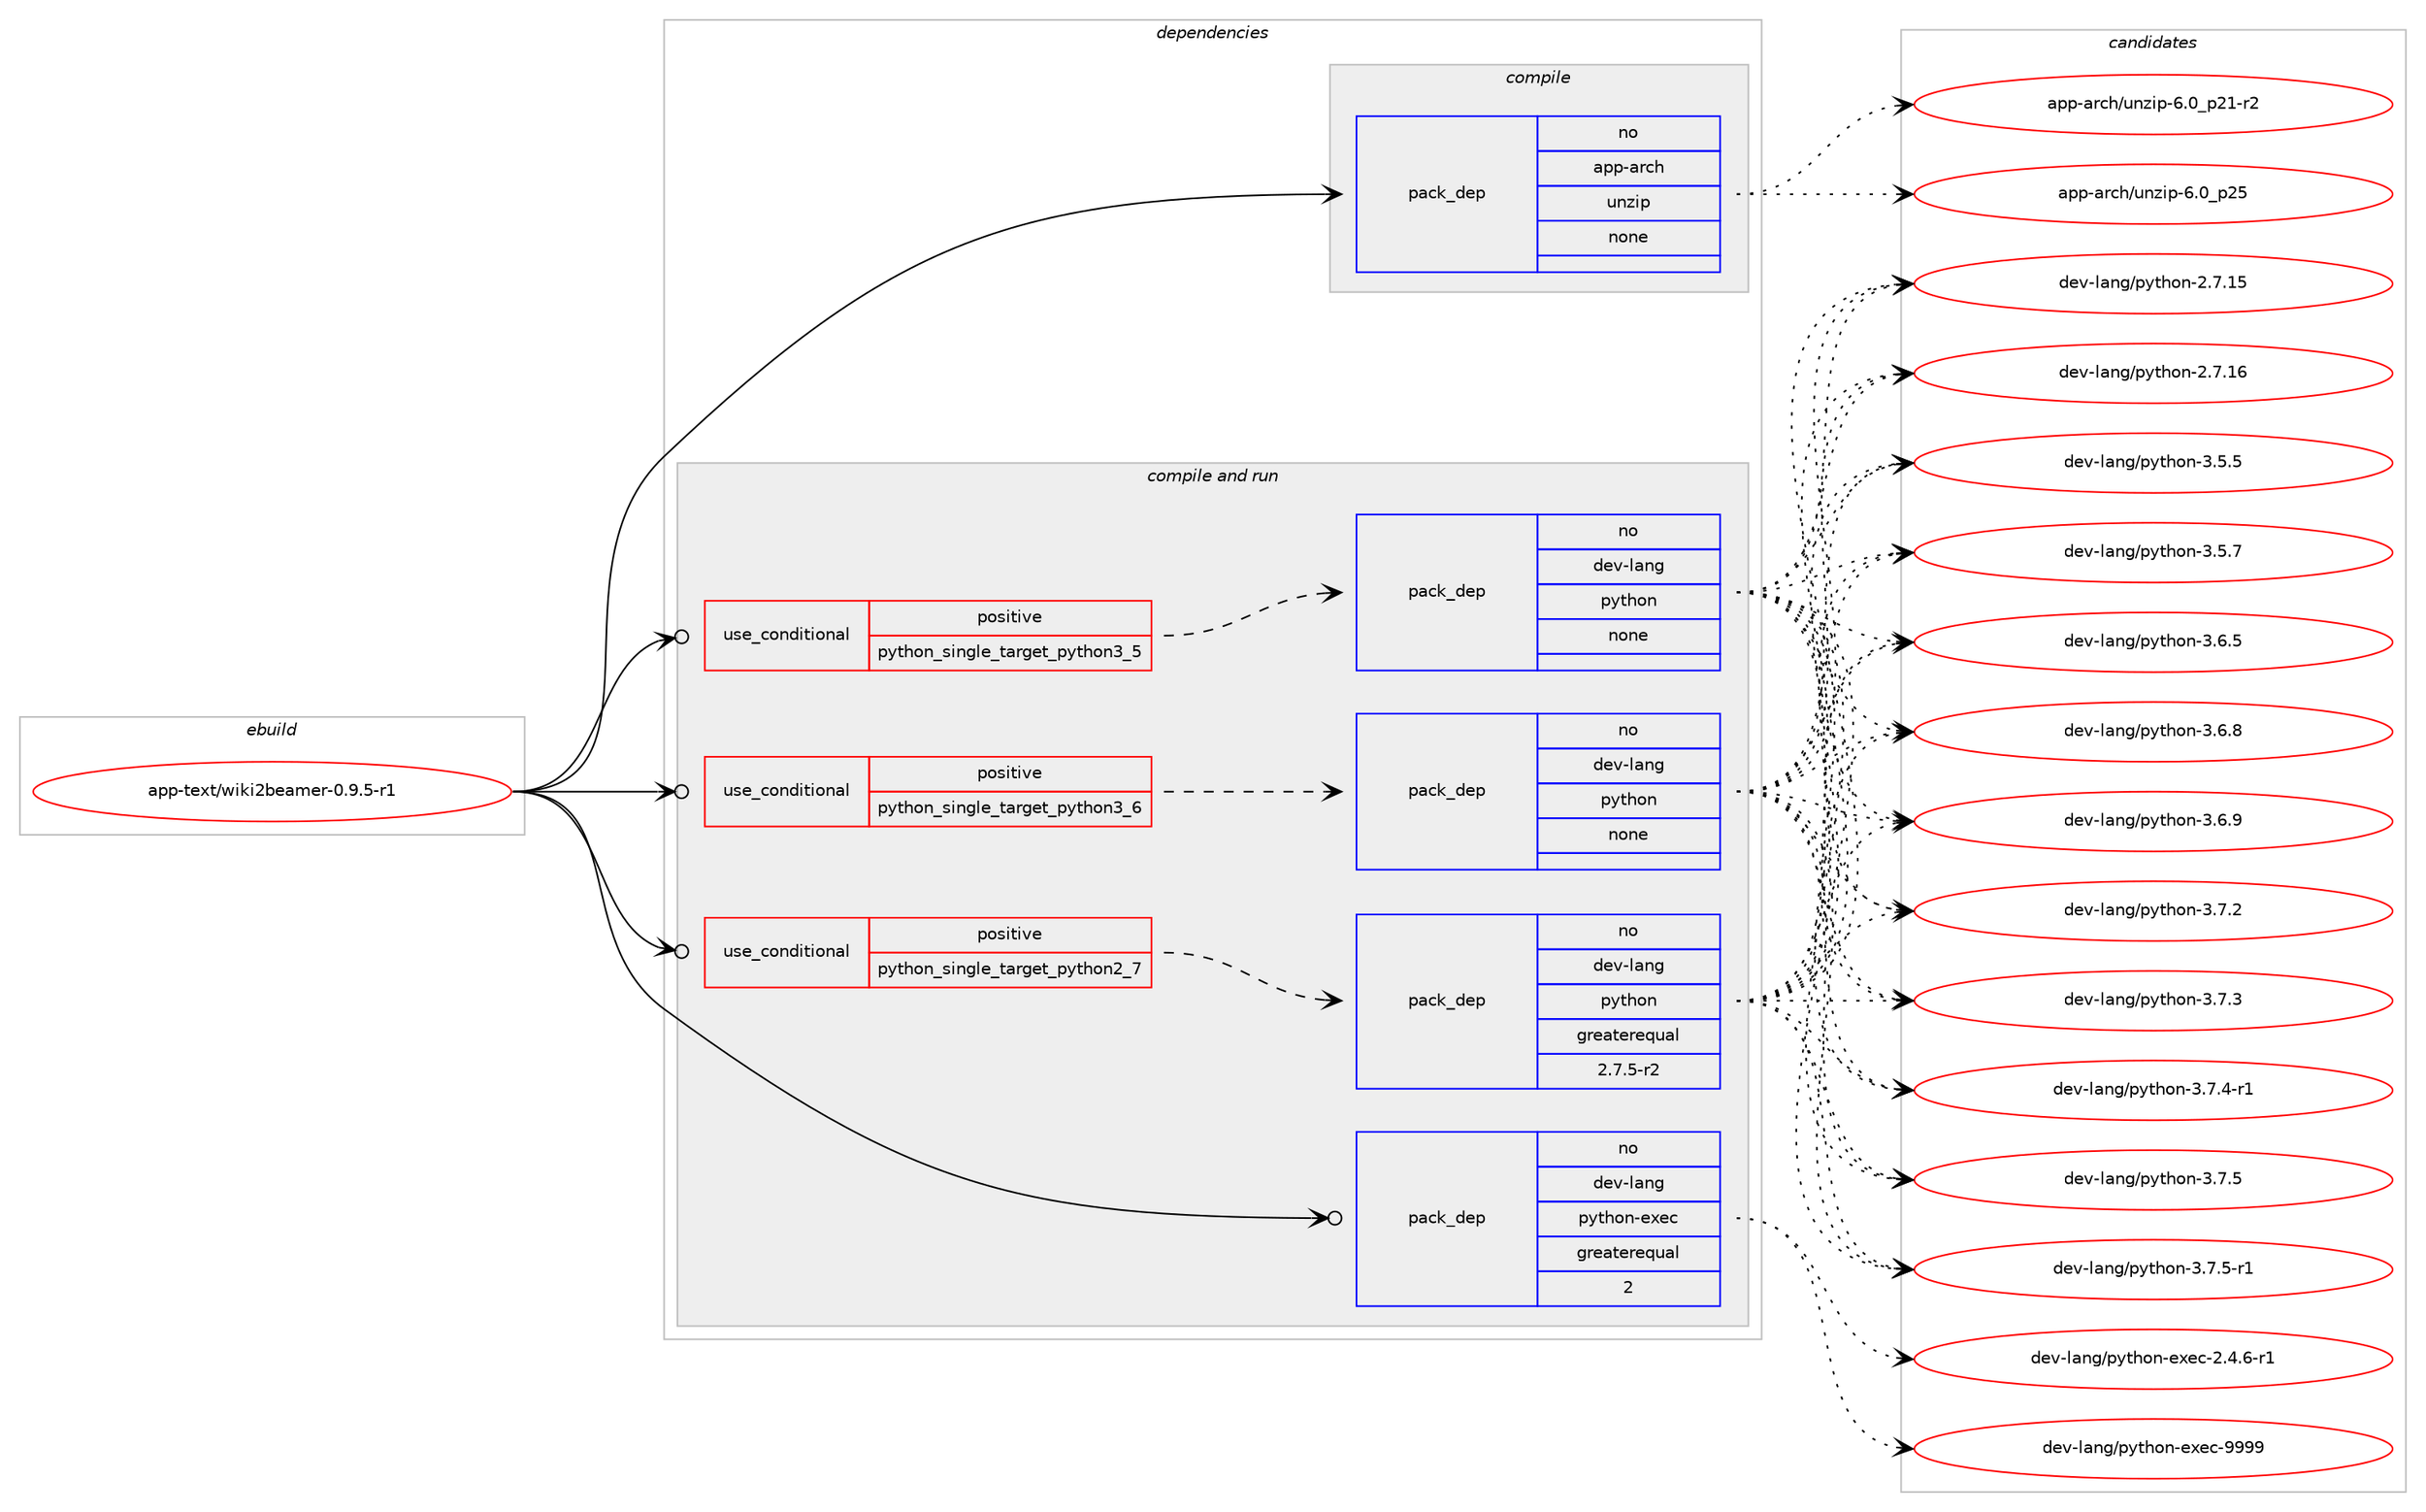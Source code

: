 digraph prolog {

# *************
# Graph options
# *************

newrank=true;
concentrate=true;
compound=true;
graph [rankdir=LR,fontname=Helvetica,fontsize=10,ranksep=1.5];#, ranksep=2.5, nodesep=0.2];
edge  [arrowhead=vee];
node  [fontname=Helvetica,fontsize=10];

# **********
# The ebuild
# **********

subgraph cluster_leftcol {
color=gray;
rank=same;
label=<<i>ebuild</i>>;
id [label="app-text/wiki2beamer-0.9.5-r1", color=red, width=4, href="../app-text/wiki2beamer-0.9.5-r1.svg"];
}

# ****************
# The dependencies
# ****************

subgraph cluster_midcol {
color=gray;
label=<<i>dependencies</i>>;
subgraph cluster_compile {
fillcolor="#eeeeee";
style=filled;
label=<<i>compile</i>>;
subgraph pack381530 {
dependency512914 [label=<<TABLE BORDER="0" CELLBORDER="1" CELLSPACING="0" CELLPADDING="4" WIDTH="220"><TR><TD ROWSPAN="6" CELLPADDING="30">pack_dep</TD></TR><TR><TD WIDTH="110">no</TD></TR><TR><TD>app-arch</TD></TR><TR><TD>unzip</TD></TR><TR><TD>none</TD></TR><TR><TD></TD></TR></TABLE>>, shape=none, color=blue];
}
id:e -> dependency512914:w [weight=20,style="solid",arrowhead="vee"];
}
subgraph cluster_compileandrun {
fillcolor="#eeeeee";
style=filled;
label=<<i>compile and run</i>>;
subgraph cond122096 {
dependency512915 [label=<<TABLE BORDER="0" CELLBORDER="1" CELLSPACING="0" CELLPADDING="4"><TR><TD ROWSPAN="3" CELLPADDING="10">use_conditional</TD></TR><TR><TD>positive</TD></TR><TR><TD>python_single_target_python2_7</TD></TR></TABLE>>, shape=none, color=red];
subgraph pack381531 {
dependency512916 [label=<<TABLE BORDER="0" CELLBORDER="1" CELLSPACING="0" CELLPADDING="4" WIDTH="220"><TR><TD ROWSPAN="6" CELLPADDING="30">pack_dep</TD></TR><TR><TD WIDTH="110">no</TD></TR><TR><TD>dev-lang</TD></TR><TR><TD>python</TD></TR><TR><TD>greaterequal</TD></TR><TR><TD>2.7.5-r2</TD></TR></TABLE>>, shape=none, color=blue];
}
dependency512915:e -> dependency512916:w [weight=20,style="dashed",arrowhead="vee"];
}
id:e -> dependency512915:w [weight=20,style="solid",arrowhead="odotvee"];
subgraph cond122097 {
dependency512917 [label=<<TABLE BORDER="0" CELLBORDER="1" CELLSPACING="0" CELLPADDING="4"><TR><TD ROWSPAN="3" CELLPADDING="10">use_conditional</TD></TR><TR><TD>positive</TD></TR><TR><TD>python_single_target_python3_5</TD></TR></TABLE>>, shape=none, color=red];
subgraph pack381532 {
dependency512918 [label=<<TABLE BORDER="0" CELLBORDER="1" CELLSPACING="0" CELLPADDING="4" WIDTH="220"><TR><TD ROWSPAN="6" CELLPADDING="30">pack_dep</TD></TR><TR><TD WIDTH="110">no</TD></TR><TR><TD>dev-lang</TD></TR><TR><TD>python</TD></TR><TR><TD>none</TD></TR><TR><TD></TD></TR></TABLE>>, shape=none, color=blue];
}
dependency512917:e -> dependency512918:w [weight=20,style="dashed",arrowhead="vee"];
}
id:e -> dependency512917:w [weight=20,style="solid",arrowhead="odotvee"];
subgraph cond122098 {
dependency512919 [label=<<TABLE BORDER="0" CELLBORDER="1" CELLSPACING="0" CELLPADDING="4"><TR><TD ROWSPAN="3" CELLPADDING="10">use_conditional</TD></TR><TR><TD>positive</TD></TR><TR><TD>python_single_target_python3_6</TD></TR></TABLE>>, shape=none, color=red];
subgraph pack381533 {
dependency512920 [label=<<TABLE BORDER="0" CELLBORDER="1" CELLSPACING="0" CELLPADDING="4" WIDTH="220"><TR><TD ROWSPAN="6" CELLPADDING="30">pack_dep</TD></TR><TR><TD WIDTH="110">no</TD></TR><TR><TD>dev-lang</TD></TR><TR><TD>python</TD></TR><TR><TD>none</TD></TR><TR><TD></TD></TR></TABLE>>, shape=none, color=blue];
}
dependency512919:e -> dependency512920:w [weight=20,style="dashed",arrowhead="vee"];
}
id:e -> dependency512919:w [weight=20,style="solid",arrowhead="odotvee"];
subgraph pack381534 {
dependency512921 [label=<<TABLE BORDER="0" CELLBORDER="1" CELLSPACING="0" CELLPADDING="4" WIDTH="220"><TR><TD ROWSPAN="6" CELLPADDING="30">pack_dep</TD></TR><TR><TD WIDTH="110">no</TD></TR><TR><TD>dev-lang</TD></TR><TR><TD>python-exec</TD></TR><TR><TD>greaterequal</TD></TR><TR><TD>2</TD></TR></TABLE>>, shape=none, color=blue];
}
id:e -> dependency512921:w [weight=20,style="solid",arrowhead="odotvee"];
}
subgraph cluster_run {
fillcolor="#eeeeee";
style=filled;
label=<<i>run</i>>;
}
}

# **************
# The candidates
# **************

subgraph cluster_choices {
rank=same;
color=gray;
label=<<i>candidates</i>>;

subgraph choice381530 {
color=black;
nodesep=1;
choice9711211245971149910447117110122105112455446489511250494511450 [label="app-arch/unzip-6.0_p21-r2", color=red, width=4,href="../app-arch/unzip-6.0_p21-r2.svg"];
choice971121124597114991044711711012210511245544648951125053 [label="app-arch/unzip-6.0_p25", color=red, width=4,href="../app-arch/unzip-6.0_p25.svg"];
dependency512914:e -> choice9711211245971149910447117110122105112455446489511250494511450:w [style=dotted,weight="100"];
dependency512914:e -> choice971121124597114991044711711012210511245544648951125053:w [style=dotted,weight="100"];
}
subgraph choice381531 {
color=black;
nodesep=1;
choice10010111845108971101034711212111610411111045504655464953 [label="dev-lang/python-2.7.15", color=red, width=4,href="../dev-lang/python-2.7.15.svg"];
choice10010111845108971101034711212111610411111045504655464954 [label="dev-lang/python-2.7.16", color=red, width=4,href="../dev-lang/python-2.7.16.svg"];
choice100101118451089711010347112121116104111110455146534653 [label="dev-lang/python-3.5.5", color=red, width=4,href="../dev-lang/python-3.5.5.svg"];
choice100101118451089711010347112121116104111110455146534655 [label="dev-lang/python-3.5.7", color=red, width=4,href="../dev-lang/python-3.5.7.svg"];
choice100101118451089711010347112121116104111110455146544653 [label="dev-lang/python-3.6.5", color=red, width=4,href="../dev-lang/python-3.6.5.svg"];
choice100101118451089711010347112121116104111110455146544656 [label="dev-lang/python-3.6.8", color=red, width=4,href="../dev-lang/python-3.6.8.svg"];
choice100101118451089711010347112121116104111110455146544657 [label="dev-lang/python-3.6.9", color=red, width=4,href="../dev-lang/python-3.6.9.svg"];
choice100101118451089711010347112121116104111110455146554650 [label="dev-lang/python-3.7.2", color=red, width=4,href="../dev-lang/python-3.7.2.svg"];
choice100101118451089711010347112121116104111110455146554651 [label="dev-lang/python-3.7.3", color=red, width=4,href="../dev-lang/python-3.7.3.svg"];
choice1001011184510897110103471121211161041111104551465546524511449 [label="dev-lang/python-3.7.4-r1", color=red, width=4,href="../dev-lang/python-3.7.4-r1.svg"];
choice100101118451089711010347112121116104111110455146554653 [label="dev-lang/python-3.7.5", color=red, width=4,href="../dev-lang/python-3.7.5.svg"];
choice1001011184510897110103471121211161041111104551465546534511449 [label="dev-lang/python-3.7.5-r1", color=red, width=4,href="../dev-lang/python-3.7.5-r1.svg"];
dependency512916:e -> choice10010111845108971101034711212111610411111045504655464953:w [style=dotted,weight="100"];
dependency512916:e -> choice10010111845108971101034711212111610411111045504655464954:w [style=dotted,weight="100"];
dependency512916:e -> choice100101118451089711010347112121116104111110455146534653:w [style=dotted,weight="100"];
dependency512916:e -> choice100101118451089711010347112121116104111110455146534655:w [style=dotted,weight="100"];
dependency512916:e -> choice100101118451089711010347112121116104111110455146544653:w [style=dotted,weight="100"];
dependency512916:e -> choice100101118451089711010347112121116104111110455146544656:w [style=dotted,weight="100"];
dependency512916:e -> choice100101118451089711010347112121116104111110455146544657:w [style=dotted,weight="100"];
dependency512916:e -> choice100101118451089711010347112121116104111110455146554650:w [style=dotted,weight="100"];
dependency512916:e -> choice100101118451089711010347112121116104111110455146554651:w [style=dotted,weight="100"];
dependency512916:e -> choice1001011184510897110103471121211161041111104551465546524511449:w [style=dotted,weight="100"];
dependency512916:e -> choice100101118451089711010347112121116104111110455146554653:w [style=dotted,weight="100"];
dependency512916:e -> choice1001011184510897110103471121211161041111104551465546534511449:w [style=dotted,weight="100"];
}
subgraph choice381532 {
color=black;
nodesep=1;
choice10010111845108971101034711212111610411111045504655464953 [label="dev-lang/python-2.7.15", color=red, width=4,href="../dev-lang/python-2.7.15.svg"];
choice10010111845108971101034711212111610411111045504655464954 [label="dev-lang/python-2.7.16", color=red, width=4,href="../dev-lang/python-2.7.16.svg"];
choice100101118451089711010347112121116104111110455146534653 [label="dev-lang/python-3.5.5", color=red, width=4,href="../dev-lang/python-3.5.5.svg"];
choice100101118451089711010347112121116104111110455146534655 [label="dev-lang/python-3.5.7", color=red, width=4,href="../dev-lang/python-3.5.7.svg"];
choice100101118451089711010347112121116104111110455146544653 [label="dev-lang/python-3.6.5", color=red, width=4,href="../dev-lang/python-3.6.5.svg"];
choice100101118451089711010347112121116104111110455146544656 [label="dev-lang/python-3.6.8", color=red, width=4,href="../dev-lang/python-3.6.8.svg"];
choice100101118451089711010347112121116104111110455146544657 [label="dev-lang/python-3.6.9", color=red, width=4,href="../dev-lang/python-3.6.9.svg"];
choice100101118451089711010347112121116104111110455146554650 [label="dev-lang/python-3.7.2", color=red, width=4,href="../dev-lang/python-3.7.2.svg"];
choice100101118451089711010347112121116104111110455146554651 [label="dev-lang/python-3.7.3", color=red, width=4,href="../dev-lang/python-3.7.3.svg"];
choice1001011184510897110103471121211161041111104551465546524511449 [label="dev-lang/python-3.7.4-r1", color=red, width=4,href="../dev-lang/python-3.7.4-r1.svg"];
choice100101118451089711010347112121116104111110455146554653 [label="dev-lang/python-3.7.5", color=red, width=4,href="../dev-lang/python-3.7.5.svg"];
choice1001011184510897110103471121211161041111104551465546534511449 [label="dev-lang/python-3.7.5-r1", color=red, width=4,href="../dev-lang/python-3.7.5-r1.svg"];
dependency512918:e -> choice10010111845108971101034711212111610411111045504655464953:w [style=dotted,weight="100"];
dependency512918:e -> choice10010111845108971101034711212111610411111045504655464954:w [style=dotted,weight="100"];
dependency512918:e -> choice100101118451089711010347112121116104111110455146534653:w [style=dotted,weight="100"];
dependency512918:e -> choice100101118451089711010347112121116104111110455146534655:w [style=dotted,weight="100"];
dependency512918:e -> choice100101118451089711010347112121116104111110455146544653:w [style=dotted,weight="100"];
dependency512918:e -> choice100101118451089711010347112121116104111110455146544656:w [style=dotted,weight="100"];
dependency512918:e -> choice100101118451089711010347112121116104111110455146544657:w [style=dotted,weight="100"];
dependency512918:e -> choice100101118451089711010347112121116104111110455146554650:w [style=dotted,weight="100"];
dependency512918:e -> choice100101118451089711010347112121116104111110455146554651:w [style=dotted,weight="100"];
dependency512918:e -> choice1001011184510897110103471121211161041111104551465546524511449:w [style=dotted,weight="100"];
dependency512918:e -> choice100101118451089711010347112121116104111110455146554653:w [style=dotted,weight="100"];
dependency512918:e -> choice1001011184510897110103471121211161041111104551465546534511449:w [style=dotted,weight="100"];
}
subgraph choice381533 {
color=black;
nodesep=1;
choice10010111845108971101034711212111610411111045504655464953 [label="dev-lang/python-2.7.15", color=red, width=4,href="../dev-lang/python-2.7.15.svg"];
choice10010111845108971101034711212111610411111045504655464954 [label="dev-lang/python-2.7.16", color=red, width=4,href="../dev-lang/python-2.7.16.svg"];
choice100101118451089711010347112121116104111110455146534653 [label="dev-lang/python-3.5.5", color=red, width=4,href="../dev-lang/python-3.5.5.svg"];
choice100101118451089711010347112121116104111110455146534655 [label="dev-lang/python-3.5.7", color=red, width=4,href="../dev-lang/python-3.5.7.svg"];
choice100101118451089711010347112121116104111110455146544653 [label="dev-lang/python-3.6.5", color=red, width=4,href="../dev-lang/python-3.6.5.svg"];
choice100101118451089711010347112121116104111110455146544656 [label="dev-lang/python-3.6.8", color=red, width=4,href="../dev-lang/python-3.6.8.svg"];
choice100101118451089711010347112121116104111110455146544657 [label="dev-lang/python-3.6.9", color=red, width=4,href="../dev-lang/python-3.6.9.svg"];
choice100101118451089711010347112121116104111110455146554650 [label="dev-lang/python-3.7.2", color=red, width=4,href="../dev-lang/python-3.7.2.svg"];
choice100101118451089711010347112121116104111110455146554651 [label="dev-lang/python-3.7.3", color=red, width=4,href="../dev-lang/python-3.7.3.svg"];
choice1001011184510897110103471121211161041111104551465546524511449 [label="dev-lang/python-3.7.4-r1", color=red, width=4,href="../dev-lang/python-3.7.4-r1.svg"];
choice100101118451089711010347112121116104111110455146554653 [label="dev-lang/python-3.7.5", color=red, width=4,href="../dev-lang/python-3.7.5.svg"];
choice1001011184510897110103471121211161041111104551465546534511449 [label="dev-lang/python-3.7.5-r1", color=red, width=4,href="../dev-lang/python-3.7.5-r1.svg"];
dependency512920:e -> choice10010111845108971101034711212111610411111045504655464953:w [style=dotted,weight="100"];
dependency512920:e -> choice10010111845108971101034711212111610411111045504655464954:w [style=dotted,weight="100"];
dependency512920:e -> choice100101118451089711010347112121116104111110455146534653:w [style=dotted,weight="100"];
dependency512920:e -> choice100101118451089711010347112121116104111110455146534655:w [style=dotted,weight="100"];
dependency512920:e -> choice100101118451089711010347112121116104111110455146544653:w [style=dotted,weight="100"];
dependency512920:e -> choice100101118451089711010347112121116104111110455146544656:w [style=dotted,weight="100"];
dependency512920:e -> choice100101118451089711010347112121116104111110455146544657:w [style=dotted,weight="100"];
dependency512920:e -> choice100101118451089711010347112121116104111110455146554650:w [style=dotted,weight="100"];
dependency512920:e -> choice100101118451089711010347112121116104111110455146554651:w [style=dotted,weight="100"];
dependency512920:e -> choice1001011184510897110103471121211161041111104551465546524511449:w [style=dotted,weight="100"];
dependency512920:e -> choice100101118451089711010347112121116104111110455146554653:w [style=dotted,weight="100"];
dependency512920:e -> choice1001011184510897110103471121211161041111104551465546534511449:w [style=dotted,weight="100"];
}
subgraph choice381534 {
color=black;
nodesep=1;
choice10010111845108971101034711212111610411111045101120101994550465246544511449 [label="dev-lang/python-exec-2.4.6-r1", color=red, width=4,href="../dev-lang/python-exec-2.4.6-r1.svg"];
choice10010111845108971101034711212111610411111045101120101994557575757 [label="dev-lang/python-exec-9999", color=red, width=4,href="../dev-lang/python-exec-9999.svg"];
dependency512921:e -> choice10010111845108971101034711212111610411111045101120101994550465246544511449:w [style=dotted,weight="100"];
dependency512921:e -> choice10010111845108971101034711212111610411111045101120101994557575757:w [style=dotted,weight="100"];
}
}

}

